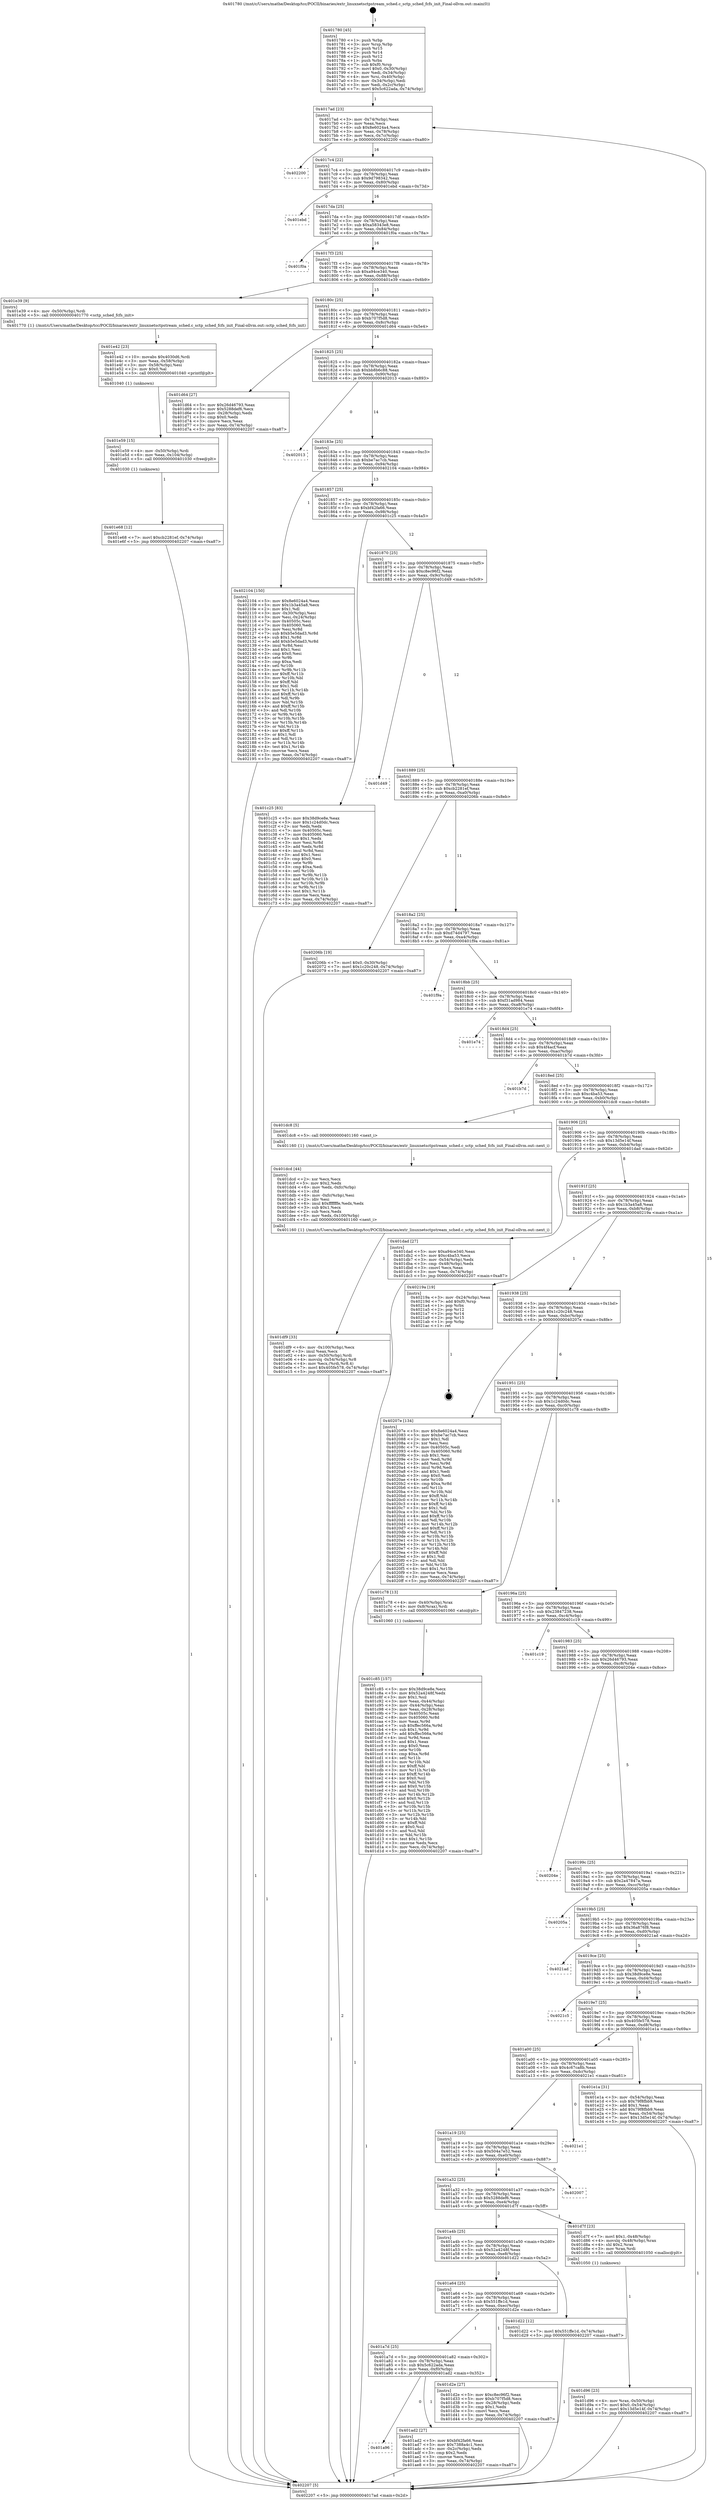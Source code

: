 digraph "0x401780" {
  label = "0x401780 (/mnt/c/Users/mathe/Desktop/tcc/POCII/binaries/extr_linuxnetsctpstream_sched.c_sctp_sched_fcfs_init_Final-ollvm.out::main(0))"
  labelloc = "t"
  node[shape=record]

  Entry [label="",width=0.3,height=0.3,shape=circle,fillcolor=black,style=filled]
  "0x4017ad" [label="{
     0x4017ad [23]\l
     | [instrs]\l
     &nbsp;&nbsp;0x4017ad \<+3\>: mov -0x74(%rbp),%eax\l
     &nbsp;&nbsp;0x4017b0 \<+2\>: mov %eax,%ecx\l
     &nbsp;&nbsp;0x4017b2 \<+6\>: sub $0x8e6024a4,%ecx\l
     &nbsp;&nbsp;0x4017b8 \<+3\>: mov %eax,-0x78(%rbp)\l
     &nbsp;&nbsp;0x4017bb \<+3\>: mov %ecx,-0x7c(%rbp)\l
     &nbsp;&nbsp;0x4017be \<+6\>: je 0000000000402200 \<main+0xa80\>\l
  }"]
  "0x402200" [label="{
     0x402200\l
  }", style=dashed]
  "0x4017c4" [label="{
     0x4017c4 [22]\l
     | [instrs]\l
     &nbsp;&nbsp;0x4017c4 \<+5\>: jmp 00000000004017c9 \<main+0x49\>\l
     &nbsp;&nbsp;0x4017c9 \<+3\>: mov -0x78(%rbp),%eax\l
     &nbsp;&nbsp;0x4017cc \<+5\>: sub $0x9d798342,%eax\l
     &nbsp;&nbsp;0x4017d1 \<+3\>: mov %eax,-0x80(%rbp)\l
     &nbsp;&nbsp;0x4017d4 \<+6\>: je 0000000000401ebd \<main+0x73d\>\l
  }"]
  Exit [label="",width=0.3,height=0.3,shape=circle,fillcolor=black,style=filled,peripheries=2]
  "0x401ebd" [label="{
     0x401ebd\l
  }", style=dashed]
  "0x4017da" [label="{
     0x4017da [25]\l
     | [instrs]\l
     &nbsp;&nbsp;0x4017da \<+5\>: jmp 00000000004017df \<main+0x5f\>\l
     &nbsp;&nbsp;0x4017df \<+3\>: mov -0x78(%rbp),%eax\l
     &nbsp;&nbsp;0x4017e2 \<+5\>: sub $0xa58343e8,%eax\l
     &nbsp;&nbsp;0x4017e7 \<+6\>: mov %eax,-0x84(%rbp)\l
     &nbsp;&nbsp;0x4017ed \<+6\>: je 0000000000401f0a \<main+0x78a\>\l
  }"]
  "0x401e68" [label="{
     0x401e68 [12]\l
     | [instrs]\l
     &nbsp;&nbsp;0x401e68 \<+7\>: movl $0xcb2281ef,-0x74(%rbp)\l
     &nbsp;&nbsp;0x401e6f \<+5\>: jmp 0000000000402207 \<main+0xa87\>\l
  }"]
  "0x401f0a" [label="{
     0x401f0a\l
  }", style=dashed]
  "0x4017f3" [label="{
     0x4017f3 [25]\l
     | [instrs]\l
     &nbsp;&nbsp;0x4017f3 \<+5\>: jmp 00000000004017f8 \<main+0x78\>\l
     &nbsp;&nbsp;0x4017f8 \<+3\>: mov -0x78(%rbp),%eax\l
     &nbsp;&nbsp;0x4017fb \<+5\>: sub $0xa94ce340,%eax\l
     &nbsp;&nbsp;0x401800 \<+6\>: mov %eax,-0x88(%rbp)\l
     &nbsp;&nbsp;0x401806 \<+6\>: je 0000000000401e39 \<main+0x6b9\>\l
  }"]
  "0x401e59" [label="{
     0x401e59 [15]\l
     | [instrs]\l
     &nbsp;&nbsp;0x401e59 \<+4\>: mov -0x50(%rbp),%rdi\l
     &nbsp;&nbsp;0x401e5d \<+6\>: mov %eax,-0x104(%rbp)\l
     &nbsp;&nbsp;0x401e63 \<+5\>: call 0000000000401030 \<free@plt\>\l
     | [calls]\l
     &nbsp;&nbsp;0x401030 \{1\} (unknown)\l
  }"]
  "0x401e39" [label="{
     0x401e39 [9]\l
     | [instrs]\l
     &nbsp;&nbsp;0x401e39 \<+4\>: mov -0x50(%rbp),%rdi\l
     &nbsp;&nbsp;0x401e3d \<+5\>: call 0000000000401770 \<sctp_sched_fcfs_init\>\l
     | [calls]\l
     &nbsp;&nbsp;0x401770 \{1\} (/mnt/c/Users/mathe/Desktop/tcc/POCII/binaries/extr_linuxnetsctpstream_sched.c_sctp_sched_fcfs_init_Final-ollvm.out::sctp_sched_fcfs_init)\l
  }"]
  "0x40180c" [label="{
     0x40180c [25]\l
     | [instrs]\l
     &nbsp;&nbsp;0x40180c \<+5\>: jmp 0000000000401811 \<main+0x91\>\l
     &nbsp;&nbsp;0x401811 \<+3\>: mov -0x78(%rbp),%eax\l
     &nbsp;&nbsp;0x401814 \<+5\>: sub $0xb707f5d8,%eax\l
     &nbsp;&nbsp;0x401819 \<+6\>: mov %eax,-0x8c(%rbp)\l
     &nbsp;&nbsp;0x40181f \<+6\>: je 0000000000401d64 \<main+0x5e4\>\l
  }"]
  "0x401e42" [label="{
     0x401e42 [23]\l
     | [instrs]\l
     &nbsp;&nbsp;0x401e42 \<+10\>: movabs $0x4030d6,%rdi\l
     &nbsp;&nbsp;0x401e4c \<+3\>: mov %eax,-0x58(%rbp)\l
     &nbsp;&nbsp;0x401e4f \<+3\>: mov -0x58(%rbp),%esi\l
     &nbsp;&nbsp;0x401e52 \<+2\>: mov $0x0,%al\l
     &nbsp;&nbsp;0x401e54 \<+5\>: call 0000000000401040 \<printf@plt\>\l
     | [calls]\l
     &nbsp;&nbsp;0x401040 \{1\} (unknown)\l
  }"]
  "0x401d64" [label="{
     0x401d64 [27]\l
     | [instrs]\l
     &nbsp;&nbsp;0x401d64 \<+5\>: mov $0x26d46793,%eax\l
     &nbsp;&nbsp;0x401d69 \<+5\>: mov $0x5288def6,%ecx\l
     &nbsp;&nbsp;0x401d6e \<+3\>: mov -0x28(%rbp),%edx\l
     &nbsp;&nbsp;0x401d71 \<+3\>: cmp $0x0,%edx\l
     &nbsp;&nbsp;0x401d74 \<+3\>: cmove %ecx,%eax\l
     &nbsp;&nbsp;0x401d77 \<+3\>: mov %eax,-0x74(%rbp)\l
     &nbsp;&nbsp;0x401d7a \<+5\>: jmp 0000000000402207 \<main+0xa87\>\l
  }"]
  "0x401825" [label="{
     0x401825 [25]\l
     | [instrs]\l
     &nbsp;&nbsp;0x401825 \<+5\>: jmp 000000000040182a \<main+0xaa\>\l
     &nbsp;&nbsp;0x40182a \<+3\>: mov -0x78(%rbp),%eax\l
     &nbsp;&nbsp;0x40182d \<+5\>: sub $0xbb8b6c88,%eax\l
     &nbsp;&nbsp;0x401832 \<+6\>: mov %eax,-0x90(%rbp)\l
     &nbsp;&nbsp;0x401838 \<+6\>: je 0000000000402013 \<main+0x893\>\l
  }"]
  "0x401df9" [label="{
     0x401df9 [33]\l
     | [instrs]\l
     &nbsp;&nbsp;0x401df9 \<+6\>: mov -0x100(%rbp),%ecx\l
     &nbsp;&nbsp;0x401dff \<+3\>: imul %eax,%ecx\l
     &nbsp;&nbsp;0x401e02 \<+4\>: mov -0x50(%rbp),%rdi\l
     &nbsp;&nbsp;0x401e06 \<+4\>: movslq -0x54(%rbp),%r8\l
     &nbsp;&nbsp;0x401e0a \<+4\>: mov %ecx,(%rdi,%r8,4)\l
     &nbsp;&nbsp;0x401e0e \<+7\>: movl $0x405fe578,-0x74(%rbp)\l
     &nbsp;&nbsp;0x401e15 \<+5\>: jmp 0000000000402207 \<main+0xa87\>\l
  }"]
  "0x402013" [label="{
     0x402013\l
  }", style=dashed]
  "0x40183e" [label="{
     0x40183e [25]\l
     | [instrs]\l
     &nbsp;&nbsp;0x40183e \<+5\>: jmp 0000000000401843 \<main+0xc3\>\l
     &nbsp;&nbsp;0x401843 \<+3\>: mov -0x78(%rbp),%eax\l
     &nbsp;&nbsp;0x401846 \<+5\>: sub $0xbe7ac7cb,%eax\l
     &nbsp;&nbsp;0x40184b \<+6\>: mov %eax,-0x94(%rbp)\l
     &nbsp;&nbsp;0x401851 \<+6\>: je 0000000000402104 \<main+0x984\>\l
  }"]
  "0x401dcd" [label="{
     0x401dcd [44]\l
     | [instrs]\l
     &nbsp;&nbsp;0x401dcd \<+2\>: xor %ecx,%ecx\l
     &nbsp;&nbsp;0x401dcf \<+5\>: mov $0x2,%edx\l
     &nbsp;&nbsp;0x401dd4 \<+6\>: mov %edx,-0xfc(%rbp)\l
     &nbsp;&nbsp;0x401dda \<+1\>: cltd\l
     &nbsp;&nbsp;0x401ddb \<+6\>: mov -0xfc(%rbp),%esi\l
     &nbsp;&nbsp;0x401de1 \<+2\>: idiv %esi\l
     &nbsp;&nbsp;0x401de3 \<+6\>: imul $0xfffffffe,%edx,%edx\l
     &nbsp;&nbsp;0x401de9 \<+3\>: sub $0x1,%ecx\l
     &nbsp;&nbsp;0x401dec \<+2\>: sub %ecx,%edx\l
     &nbsp;&nbsp;0x401dee \<+6\>: mov %edx,-0x100(%rbp)\l
     &nbsp;&nbsp;0x401df4 \<+5\>: call 0000000000401160 \<next_i\>\l
     | [calls]\l
     &nbsp;&nbsp;0x401160 \{1\} (/mnt/c/Users/mathe/Desktop/tcc/POCII/binaries/extr_linuxnetsctpstream_sched.c_sctp_sched_fcfs_init_Final-ollvm.out::next_i)\l
  }"]
  "0x402104" [label="{
     0x402104 [150]\l
     | [instrs]\l
     &nbsp;&nbsp;0x402104 \<+5\>: mov $0x8e6024a4,%eax\l
     &nbsp;&nbsp;0x402109 \<+5\>: mov $0x1b3a45a8,%ecx\l
     &nbsp;&nbsp;0x40210e \<+2\>: mov $0x1,%dl\l
     &nbsp;&nbsp;0x402110 \<+3\>: mov -0x30(%rbp),%esi\l
     &nbsp;&nbsp;0x402113 \<+3\>: mov %esi,-0x24(%rbp)\l
     &nbsp;&nbsp;0x402116 \<+7\>: mov 0x40505c,%esi\l
     &nbsp;&nbsp;0x40211d \<+7\>: mov 0x405060,%edi\l
     &nbsp;&nbsp;0x402124 \<+3\>: mov %esi,%r8d\l
     &nbsp;&nbsp;0x402127 \<+7\>: sub $0xb5e5dad3,%r8d\l
     &nbsp;&nbsp;0x40212e \<+4\>: sub $0x1,%r8d\l
     &nbsp;&nbsp;0x402132 \<+7\>: add $0xb5e5dad3,%r8d\l
     &nbsp;&nbsp;0x402139 \<+4\>: imul %r8d,%esi\l
     &nbsp;&nbsp;0x40213d \<+3\>: and $0x1,%esi\l
     &nbsp;&nbsp;0x402140 \<+3\>: cmp $0x0,%esi\l
     &nbsp;&nbsp;0x402143 \<+4\>: sete %r9b\l
     &nbsp;&nbsp;0x402147 \<+3\>: cmp $0xa,%edi\l
     &nbsp;&nbsp;0x40214a \<+4\>: setl %r10b\l
     &nbsp;&nbsp;0x40214e \<+3\>: mov %r9b,%r11b\l
     &nbsp;&nbsp;0x402151 \<+4\>: xor $0xff,%r11b\l
     &nbsp;&nbsp;0x402155 \<+3\>: mov %r10b,%bl\l
     &nbsp;&nbsp;0x402158 \<+3\>: xor $0xff,%bl\l
     &nbsp;&nbsp;0x40215b \<+3\>: xor $0x1,%dl\l
     &nbsp;&nbsp;0x40215e \<+3\>: mov %r11b,%r14b\l
     &nbsp;&nbsp;0x402161 \<+4\>: and $0xff,%r14b\l
     &nbsp;&nbsp;0x402165 \<+3\>: and %dl,%r9b\l
     &nbsp;&nbsp;0x402168 \<+3\>: mov %bl,%r15b\l
     &nbsp;&nbsp;0x40216b \<+4\>: and $0xff,%r15b\l
     &nbsp;&nbsp;0x40216f \<+3\>: and %dl,%r10b\l
     &nbsp;&nbsp;0x402172 \<+3\>: or %r9b,%r14b\l
     &nbsp;&nbsp;0x402175 \<+3\>: or %r10b,%r15b\l
     &nbsp;&nbsp;0x402178 \<+3\>: xor %r15b,%r14b\l
     &nbsp;&nbsp;0x40217b \<+3\>: or %bl,%r11b\l
     &nbsp;&nbsp;0x40217e \<+4\>: xor $0xff,%r11b\l
     &nbsp;&nbsp;0x402182 \<+3\>: or $0x1,%dl\l
     &nbsp;&nbsp;0x402185 \<+3\>: and %dl,%r11b\l
     &nbsp;&nbsp;0x402188 \<+3\>: or %r11b,%r14b\l
     &nbsp;&nbsp;0x40218b \<+4\>: test $0x1,%r14b\l
     &nbsp;&nbsp;0x40218f \<+3\>: cmovne %ecx,%eax\l
     &nbsp;&nbsp;0x402192 \<+3\>: mov %eax,-0x74(%rbp)\l
     &nbsp;&nbsp;0x402195 \<+5\>: jmp 0000000000402207 \<main+0xa87\>\l
  }"]
  "0x401857" [label="{
     0x401857 [25]\l
     | [instrs]\l
     &nbsp;&nbsp;0x401857 \<+5\>: jmp 000000000040185c \<main+0xdc\>\l
     &nbsp;&nbsp;0x40185c \<+3\>: mov -0x78(%rbp),%eax\l
     &nbsp;&nbsp;0x40185f \<+5\>: sub $0xbf42fa66,%eax\l
     &nbsp;&nbsp;0x401864 \<+6\>: mov %eax,-0x98(%rbp)\l
     &nbsp;&nbsp;0x40186a \<+6\>: je 0000000000401c25 \<main+0x4a5\>\l
  }"]
  "0x401d96" [label="{
     0x401d96 [23]\l
     | [instrs]\l
     &nbsp;&nbsp;0x401d96 \<+4\>: mov %rax,-0x50(%rbp)\l
     &nbsp;&nbsp;0x401d9a \<+7\>: movl $0x0,-0x54(%rbp)\l
     &nbsp;&nbsp;0x401da1 \<+7\>: movl $0x13d5e14f,-0x74(%rbp)\l
     &nbsp;&nbsp;0x401da8 \<+5\>: jmp 0000000000402207 \<main+0xa87\>\l
  }"]
  "0x401c25" [label="{
     0x401c25 [83]\l
     | [instrs]\l
     &nbsp;&nbsp;0x401c25 \<+5\>: mov $0x38d9ce8e,%eax\l
     &nbsp;&nbsp;0x401c2a \<+5\>: mov $0x1c24d0dc,%ecx\l
     &nbsp;&nbsp;0x401c2f \<+2\>: xor %edx,%edx\l
     &nbsp;&nbsp;0x401c31 \<+7\>: mov 0x40505c,%esi\l
     &nbsp;&nbsp;0x401c38 \<+7\>: mov 0x405060,%edi\l
     &nbsp;&nbsp;0x401c3f \<+3\>: sub $0x1,%edx\l
     &nbsp;&nbsp;0x401c42 \<+3\>: mov %esi,%r8d\l
     &nbsp;&nbsp;0x401c45 \<+3\>: add %edx,%r8d\l
     &nbsp;&nbsp;0x401c48 \<+4\>: imul %r8d,%esi\l
     &nbsp;&nbsp;0x401c4c \<+3\>: and $0x1,%esi\l
     &nbsp;&nbsp;0x401c4f \<+3\>: cmp $0x0,%esi\l
     &nbsp;&nbsp;0x401c52 \<+4\>: sete %r9b\l
     &nbsp;&nbsp;0x401c56 \<+3\>: cmp $0xa,%edi\l
     &nbsp;&nbsp;0x401c59 \<+4\>: setl %r10b\l
     &nbsp;&nbsp;0x401c5d \<+3\>: mov %r9b,%r11b\l
     &nbsp;&nbsp;0x401c60 \<+3\>: and %r10b,%r11b\l
     &nbsp;&nbsp;0x401c63 \<+3\>: xor %r10b,%r9b\l
     &nbsp;&nbsp;0x401c66 \<+3\>: or %r9b,%r11b\l
     &nbsp;&nbsp;0x401c69 \<+4\>: test $0x1,%r11b\l
     &nbsp;&nbsp;0x401c6d \<+3\>: cmovne %ecx,%eax\l
     &nbsp;&nbsp;0x401c70 \<+3\>: mov %eax,-0x74(%rbp)\l
     &nbsp;&nbsp;0x401c73 \<+5\>: jmp 0000000000402207 \<main+0xa87\>\l
  }"]
  "0x401870" [label="{
     0x401870 [25]\l
     | [instrs]\l
     &nbsp;&nbsp;0x401870 \<+5\>: jmp 0000000000401875 \<main+0xf5\>\l
     &nbsp;&nbsp;0x401875 \<+3\>: mov -0x78(%rbp),%eax\l
     &nbsp;&nbsp;0x401878 \<+5\>: sub $0xc8ec96f2,%eax\l
     &nbsp;&nbsp;0x40187d \<+6\>: mov %eax,-0x9c(%rbp)\l
     &nbsp;&nbsp;0x401883 \<+6\>: je 0000000000401d49 \<main+0x5c9\>\l
  }"]
  "0x401c85" [label="{
     0x401c85 [157]\l
     | [instrs]\l
     &nbsp;&nbsp;0x401c85 \<+5\>: mov $0x38d9ce8e,%ecx\l
     &nbsp;&nbsp;0x401c8a \<+5\>: mov $0x52a4248f,%edx\l
     &nbsp;&nbsp;0x401c8f \<+3\>: mov $0x1,%sil\l
     &nbsp;&nbsp;0x401c92 \<+3\>: mov %eax,-0x44(%rbp)\l
     &nbsp;&nbsp;0x401c95 \<+3\>: mov -0x44(%rbp),%eax\l
     &nbsp;&nbsp;0x401c98 \<+3\>: mov %eax,-0x28(%rbp)\l
     &nbsp;&nbsp;0x401c9b \<+7\>: mov 0x40505c,%eax\l
     &nbsp;&nbsp;0x401ca2 \<+8\>: mov 0x405060,%r8d\l
     &nbsp;&nbsp;0x401caa \<+3\>: mov %eax,%r9d\l
     &nbsp;&nbsp;0x401cad \<+7\>: sub $0xffec566a,%r9d\l
     &nbsp;&nbsp;0x401cb4 \<+4\>: sub $0x1,%r9d\l
     &nbsp;&nbsp;0x401cb8 \<+7\>: add $0xffec566a,%r9d\l
     &nbsp;&nbsp;0x401cbf \<+4\>: imul %r9d,%eax\l
     &nbsp;&nbsp;0x401cc3 \<+3\>: and $0x1,%eax\l
     &nbsp;&nbsp;0x401cc6 \<+3\>: cmp $0x0,%eax\l
     &nbsp;&nbsp;0x401cc9 \<+4\>: sete %r10b\l
     &nbsp;&nbsp;0x401ccd \<+4\>: cmp $0xa,%r8d\l
     &nbsp;&nbsp;0x401cd1 \<+4\>: setl %r11b\l
     &nbsp;&nbsp;0x401cd5 \<+3\>: mov %r10b,%bl\l
     &nbsp;&nbsp;0x401cd8 \<+3\>: xor $0xff,%bl\l
     &nbsp;&nbsp;0x401cdb \<+3\>: mov %r11b,%r14b\l
     &nbsp;&nbsp;0x401cde \<+4\>: xor $0xff,%r14b\l
     &nbsp;&nbsp;0x401ce2 \<+4\>: xor $0x0,%sil\l
     &nbsp;&nbsp;0x401ce6 \<+3\>: mov %bl,%r15b\l
     &nbsp;&nbsp;0x401ce9 \<+4\>: and $0x0,%r15b\l
     &nbsp;&nbsp;0x401ced \<+3\>: and %sil,%r10b\l
     &nbsp;&nbsp;0x401cf0 \<+3\>: mov %r14b,%r12b\l
     &nbsp;&nbsp;0x401cf3 \<+4\>: and $0x0,%r12b\l
     &nbsp;&nbsp;0x401cf7 \<+3\>: and %sil,%r11b\l
     &nbsp;&nbsp;0x401cfa \<+3\>: or %r10b,%r15b\l
     &nbsp;&nbsp;0x401cfd \<+3\>: or %r11b,%r12b\l
     &nbsp;&nbsp;0x401d00 \<+3\>: xor %r12b,%r15b\l
     &nbsp;&nbsp;0x401d03 \<+3\>: or %r14b,%bl\l
     &nbsp;&nbsp;0x401d06 \<+3\>: xor $0xff,%bl\l
     &nbsp;&nbsp;0x401d09 \<+4\>: or $0x0,%sil\l
     &nbsp;&nbsp;0x401d0d \<+3\>: and %sil,%bl\l
     &nbsp;&nbsp;0x401d10 \<+3\>: or %bl,%r15b\l
     &nbsp;&nbsp;0x401d13 \<+4\>: test $0x1,%r15b\l
     &nbsp;&nbsp;0x401d17 \<+3\>: cmovne %edx,%ecx\l
     &nbsp;&nbsp;0x401d1a \<+3\>: mov %ecx,-0x74(%rbp)\l
     &nbsp;&nbsp;0x401d1d \<+5\>: jmp 0000000000402207 \<main+0xa87\>\l
  }"]
  "0x401d49" [label="{
     0x401d49\l
  }", style=dashed]
  "0x401889" [label="{
     0x401889 [25]\l
     | [instrs]\l
     &nbsp;&nbsp;0x401889 \<+5\>: jmp 000000000040188e \<main+0x10e\>\l
     &nbsp;&nbsp;0x40188e \<+3\>: mov -0x78(%rbp),%eax\l
     &nbsp;&nbsp;0x401891 \<+5\>: sub $0xcb2281ef,%eax\l
     &nbsp;&nbsp;0x401896 \<+6\>: mov %eax,-0xa0(%rbp)\l
     &nbsp;&nbsp;0x40189c \<+6\>: je 000000000040206b \<main+0x8eb\>\l
  }"]
  "0x401780" [label="{
     0x401780 [45]\l
     | [instrs]\l
     &nbsp;&nbsp;0x401780 \<+1\>: push %rbp\l
     &nbsp;&nbsp;0x401781 \<+3\>: mov %rsp,%rbp\l
     &nbsp;&nbsp;0x401784 \<+2\>: push %r15\l
     &nbsp;&nbsp;0x401786 \<+2\>: push %r14\l
     &nbsp;&nbsp;0x401788 \<+2\>: push %r12\l
     &nbsp;&nbsp;0x40178a \<+1\>: push %rbx\l
     &nbsp;&nbsp;0x40178b \<+7\>: sub $0xf0,%rsp\l
     &nbsp;&nbsp;0x401792 \<+7\>: movl $0x0,-0x30(%rbp)\l
     &nbsp;&nbsp;0x401799 \<+3\>: mov %edi,-0x34(%rbp)\l
     &nbsp;&nbsp;0x40179c \<+4\>: mov %rsi,-0x40(%rbp)\l
     &nbsp;&nbsp;0x4017a0 \<+3\>: mov -0x34(%rbp),%edi\l
     &nbsp;&nbsp;0x4017a3 \<+3\>: mov %edi,-0x2c(%rbp)\l
     &nbsp;&nbsp;0x4017a6 \<+7\>: movl $0x5c622ada,-0x74(%rbp)\l
  }"]
  "0x40206b" [label="{
     0x40206b [19]\l
     | [instrs]\l
     &nbsp;&nbsp;0x40206b \<+7\>: movl $0x0,-0x30(%rbp)\l
     &nbsp;&nbsp;0x402072 \<+7\>: movl $0x1c20c248,-0x74(%rbp)\l
     &nbsp;&nbsp;0x402079 \<+5\>: jmp 0000000000402207 \<main+0xa87\>\l
  }"]
  "0x4018a2" [label="{
     0x4018a2 [25]\l
     | [instrs]\l
     &nbsp;&nbsp;0x4018a2 \<+5\>: jmp 00000000004018a7 \<main+0x127\>\l
     &nbsp;&nbsp;0x4018a7 \<+3\>: mov -0x78(%rbp),%eax\l
     &nbsp;&nbsp;0x4018aa \<+5\>: sub $0xd74d4797,%eax\l
     &nbsp;&nbsp;0x4018af \<+6\>: mov %eax,-0xa4(%rbp)\l
     &nbsp;&nbsp;0x4018b5 \<+6\>: je 0000000000401f9a \<main+0x81a\>\l
  }"]
  "0x402207" [label="{
     0x402207 [5]\l
     | [instrs]\l
     &nbsp;&nbsp;0x402207 \<+5\>: jmp 00000000004017ad \<main+0x2d\>\l
  }"]
  "0x401f9a" [label="{
     0x401f9a\l
  }", style=dashed]
  "0x4018bb" [label="{
     0x4018bb [25]\l
     | [instrs]\l
     &nbsp;&nbsp;0x4018bb \<+5\>: jmp 00000000004018c0 \<main+0x140\>\l
     &nbsp;&nbsp;0x4018c0 \<+3\>: mov -0x78(%rbp),%eax\l
     &nbsp;&nbsp;0x4018c3 \<+5\>: sub $0xf31ad984,%eax\l
     &nbsp;&nbsp;0x4018c8 \<+6\>: mov %eax,-0xa8(%rbp)\l
     &nbsp;&nbsp;0x4018ce \<+6\>: je 0000000000401e74 \<main+0x6f4\>\l
  }"]
  "0x401a96" [label="{
     0x401a96\l
  }", style=dashed]
  "0x401e74" [label="{
     0x401e74\l
  }", style=dashed]
  "0x4018d4" [label="{
     0x4018d4 [25]\l
     | [instrs]\l
     &nbsp;&nbsp;0x4018d4 \<+5\>: jmp 00000000004018d9 \<main+0x159\>\l
     &nbsp;&nbsp;0x4018d9 \<+3\>: mov -0x78(%rbp),%eax\l
     &nbsp;&nbsp;0x4018dc \<+5\>: sub $0x4f4acf,%eax\l
     &nbsp;&nbsp;0x4018e1 \<+6\>: mov %eax,-0xac(%rbp)\l
     &nbsp;&nbsp;0x4018e7 \<+6\>: je 0000000000401b7d \<main+0x3fd\>\l
  }"]
  "0x401ad2" [label="{
     0x401ad2 [27]\l
     | [instrs]\l
     &nbsp;&nbsp;0x401ad2 \<+5\>: mov $0xbf42fa66,%eax\l
     &nbsp;&nbsp;0x401ad7 \<+5\>: mov $0x7388a4c1,%ecx\l
     &nbsp;&nbsp;0x401adc \<+3\>: mov -0x2c(%rbp),%edx\l
     &nbsp;&nbsp;0x401adf \<+3\>: cmp $0x2,%edx\l
     &nbsp;&nbsp;0x401ae2 \<+3\>: cmovne %ecx,%eax\l
     &nbsp;&nbsp;0x401ae5 \<+3\>: mov %eax,-0x74(%rbp)\l
     &nbsp;&nbsp;0x401ae8 \<+5\>: jmp 0000000000402207 \<main+0xa87\>\l
  }"]
  "0x401b7d" [label="{
     0x401b7d\l
  }", style=dashed]
  "0x4018ed" [label="{
     0x4018ed [25]\l
     | [instrs]\l
     &nbsp;&nbsp;0x4018ed \<+5\>: jmp 00000000004018f2 \<main+0x172\>\l
     &nbsp;&nbsp;0x4018f2 \<+3\>: mov -0x78(%rbp),%eax\l
     &nbsp;&nbsp;0x4018f5 \<+5\>: sub $0xc4ba53,%eax\l
     &nbsp;&nbsp;0x4018fa \<+6\>: mov %eax,-0xb0(%rbp)\l
     &nbsp;&nbsp;0x401900 \<+6\>: je 0000000000401dc8 \<main+0x648\>\l
  }"]
  "0x401a7d" [label="{
     0x401a7d [25]\l
     | [instrs]\l
     &nbsp;&nbsp;0x401a7d \<+5\>: jmp 0000000000401a82 \<main+0x302\>\l
     &nbsp;&nbsp;0x401a82 \<+3\>: mov -0x78(%rbp),%eax\l
     &nbsp;&nbsp;0x401a85 \<+5\>: sub $0x5c622ada,%eax\l
     &nbsp;&nbsp;0x401a8a \<+6\>: mov %eax,-0xf0(%rbp)\l
     &nbsp;&nbsp;0x401a90 \<+6\>: je 0000000000401ad2 \<main+0x352\>\l
  }"]
  "0x401dc8" [label="{
     0x401dc8 [5]\l
     | [instrs]\l
     &nbsp;&nbsp;0x401dc8 \<+5\>: call 0000000000401160 \<next_i\>\l
     | [calls]\l
     &nbsp;&nbsp;0x401160 \{1\} (/mnt/c/Users/mathe/Desktop/tcc/POCII/binaries/extr_linuxnetsctpstream_sched.c_sctp_sched_fcfs_init_Final-ollvm.out::next_i)\l
  }"]
  "0x401906" [label="{
     0x401906 [25]\l
     | [instrs]\l
     &nbsp;&nbsp;0x401906 \<+5\>: jmp 000000000040190b \<main+0x18b\>\l
     &nbsp;&nbsp;0x40190b \<+3\>: mov -0x78(%rbp),%eax\l
     &nbsp;&nbsp;0x40190e \<+5\>: sub $0x13d5e14f,%eax\l
     &nbsp;&nbsp;0x401913 \<+6\>: mov %eax,-0xb4(%rbp)\l
     &nbsp;&nbsp;0x401919 \<+6\>: je 0000000000401dad \<main+0x62d\>\l
  }"]
  "0x401d2e" [label="{
     0x401d2e [27]\l
     | [instrs]\l
     &nbsp;&nbsp;0x401d2e \<+5\>: mov $0xc8ec96f2,%eax\l
     &nbsp;&nbsp;0x401d33 \<+5\>: mov $0xb707f5d8,%ecx\l
     &nbsp;&nbsp;0x401d38 \<+3\>: mov -0x28(%rbp),%edx\l
     &nbsp;&nbsp;0x401d3b \<+3\>: cmp $0x1,%edx\l
     &nbsp;&nbsp;0x401d3e \<+3\>: cmovl %ecx,%eax\l
     &nbsp;&nbsp;0x401d41 \<+3\>: mov %eax,-0x74(%rbp)\l
     &nbsp;&nbsp;0x401d44 \<+5\>: jmp 0000000000402207 \<main+0xa87\>\l
  }"]
  "0x401dad" [label="{
     0x401dad [27]\l
     | [instrs]\l
     &nbsp;&nbsp;0x401dad \<+5\>: mov $0xa94ce340,%eax\l
     &nbsp;&nbsp;0x401db2 \<+5\>: mov $0xc4ba53,%ecx\l
     &nbsp;&nbsp;0x401db7 \<+3\>: mov -0x54(%rbp),%edx\l
     &nbsp;&nbsp;0x401dba \<+3\>: cmp -0x48(%rbp),%edx\l
     &nbsp;&nbsp;0x401dbd \<+3\>: cmovl %ecx,%eax\l
     &nbsp;&nbsp;0x401dc0 \<+3\>: mov %eax,-0x74(%rbp)\l
     &nbsp;&nbsp;0x401dc3 \<+5\>: jmp 0000000000402207 \<main+0xa87\>\l
  }"]
  "0x40191f" [label="{
     0x40191f [25]\l
     | [instrs]\l
     &nbsp;&nbsp;0x40191f \<+5\>: jmp 0000000000401924 \<main+0x1a4\>\l
     &nbsp;&nbsp;0x401924 \<+3\>: mov -0x78(%rbp),%eax\l
     &nbsp;&nbsp;0x401927 \<+5\>: sub $0x1b3a45a8,%eax\l
     &nbsp;&nbsp;0x40192c \<+6\>: mov %eax,-0xb8(%rbp)\l
     &nbsp;&nbsp;0x401932 \<+6\>: je 000000000040219a \<main+0xa1a\>\l
  }"]
  "0x401a64" [label="{
     0x401a64 [25]\l
     | [instrs]\l
     &nbsp;&nbsp;0x401a64 \<+5\>: jmp 0000000000401a69 \<main+0x2e9\>\l
     &nbsp;&nbsp;0x401a69 \<+3\>: mov -0x78(%rbp),%eax\l
     &nbsp;&nbsp;0x401a6c \<+5\>: sub $0x551ffe1d,%eax\l
     &nbsp;&nbsp;0x401a71 \<+6\>: mov %eax,-0xec(%rbp)\l
     &nbsp;&nbsp;0x401a77 \<+6\>: je 0000000000401d2e \<main+0x5ae\>\l
  }"]
  "0x40219a" [label="{
     0x40219a [19]\l
     | [instrs]\l
     &nbsp;&nbsp;0x40219a \<+3\>: mov -0x24(%rbp),%eax\l
     &nbsp;&nbsp;0x40219d \<+7\>: add $0xf0,%rsp\l
     &nbsp;&nbsp;0x4021a4 \<+1\>: pop %rbx\l
     &nbsp;&nbsp;0x4021a5 \<+2\>: pop %r12\l
     &nbsp;&nbsp;0x4021a7 \<+2\>: pop %r14\l
     &nbsp;&nbsp;0x4021a9 \<+2\>: pop %r15\l
     &nbsp;&nbsp;0x4021ab \<+1\>: pop %rbp\l
     &nbsp;&nbsp;0x4021ac \<+1\>: ret\l
  }"]
  "0x401938" [label="{
     0x401938 [25]\l
     | [instrs]\l
     &nbsp;&nbsp;0x401938 \<+5\>: jmp 000000000040193d \<main+0x1bd\>\l
     &nbsp;&nbsp;0x40193d \<+3\>: mov -0x78(%rbp),%eax\l
     &nbsp;&nbsp;0x401940 \<+5\>: sub $0x1c20c248,%eax\l
     &nbsp;&nbsp;0x401945 \<+6\>: mov %eax,-0xbc(%rbp)\l
     &nbsp;&nbsp;0x40194b \<+6\>: je 000000000040207e \<main+0x8fe\>\l
  }"]
  "0x401d22" [label="{
     0x401d22 [12]\l
     | [instrs]\l
     &nbsp;&nbsp;0x401d22 \<+7\>: movl $0x551ffe1d,-0x74(%rbp)\l
     &nbsp;&nbsp;0x401d29 \<+5\>: jmp 0000000000402207 \<main+0xa87\>\l
  }"]
  "0x40207e" [label="{
     0x40207e [134]\l
     | [instrs]\l
     &nbsp;&nbsp;0x40207e \<+5\>: mov $0x8e6024a4,%eax\l
     &nbsp;&nbsp;0x402083 \<+5\>: mov $0xbe7ac7cb,%ecx\l
     &nbsp;&nbsp;0x402088 \<+2\>: mov $0x1,%dl\l
     &nbsp;&nbsp;0x40208a \<+2\>: xor %esi,%esi\l
     &nbsp;&nbsp;0x40208c \<+7\>: mov 0x40505c,%edi\l
     &nbsp;&nbsp;0x402093 \<+8\>: mov 0x405060,%r8d\l
     &nbsp;&nbsp;0x40209b \<+3\>: sub $0x1,%esi\l
     &nbsp;&nbsp;0x40209e \<+3\>: mov %edi,%r9d\l
     &nbsp;&nbsp;0x4020a1 \<+3\>: add %esi,%r9d\l
     &nbsp;&nbsp;0x4020a4 \<+4\>: imul %r9d,%edi\l
     &nbsp;&nbsp;0x4020a8 \<+3\>: and $0x1,%edi\l
     &nbsp;&nbsp;0x4020ab \<+3\>: cmp $0x0,%edi\l
     &nbsp;&nbsp;0x4020ae \<+4\>: sete %r10b\l
     &nbsp;&nbsp;0x4020b2 \<+4\>: cmp $0xa,%r8d\l
     &nbsp;&nbsp;0x4020b6 \<+4\>: setl %r11b\l
     &nbsp;&nbsp;0x4020ba \<+3\>: mov %r10b,%bl\l
     &nbsp;&nbsp;0x4020bd \<+3\>: xor $0xff,%bl\l
     &nbsp;&nbsp;0x4020c0 \<+3\>: mov %r11b,%r14b\l
     &nbsp;&nbsp;0x4020c3 \<+4\>: xor $0xff,%r14b\l
     &nbsp;&nbsp;0x4020c7 \<+3\>: xor $0x1,%dl\l
     &nbsp;&nbsp;0x4020ca \<+3\>: mov %bl,%r15b\l
     &nbsp;&nbsp;0x4020cd \<+4\>: and $0xff,%r15b\l
     &nbsp;&nbsp;0x4020d1 \<+3\>: and %dl,%r10b\l
     &nbsp;&nbsp;0x4020d4 \<+3\>: mov %r14b,%r12b\l
     &nbsp;&nbsp;0x4020d7 \<+4\>: and $0xff,%r12b\l
     &nbsp;&nbsp;0x4020db \<+3\>: and %dl,%r11b\l
     &nbsp;&nbsp;0x4020de \<+3\>: or %r10b,%r15b\l
     &nbsp;&nbsp;0x4020e1 \<+3\>: or %r11b,%r12b\l
     &nbsp;&nbsp;0x4020e4 \<+3\>: xor %r12b,%r15b\l
     &nbsp;&nbsp;0x4020e7 \<+3\>: or %r14b,%bl\l
     &nbsp;&nbsp;0x4020ea \<+3\>: xor $0xff,%bl\l
     &nbsp;&nbsp;0x4020ed \<+3\>: or $0x1,%dl\l
     &nbsp;&nbsp;0x4020f0 \<+2\>: and %dl,%bl\l
     &nbsp;&nbsp;0x4020f2 \<+3\>: or %bl,%r15b\l
     &nbsp;&nbsp;0x4020f5 \<+4\>: test $0x1,%r15b\l
     &nbsp;&nbsp;0x4020f9 \<+3\>: cmovne %ecx,%eax\l
     &nbsp;&nbsp;0x4020fc \<+3\>: mov %eax,-0x74(%rbp)\l
     &nbsp;&nbsp;0x4020ff \<+5\>: jmp 0000000000402207 \<main+0xa87\>\l
  }"]
  "0x401951" [label="{
     0x401951 [25]\l
     | [instrs]\l
     &nbsp;&nbsp;0x401951 \<+5\>: jmp 0000000000401956 \<main+0x1d6\>\l
     &nbsp;&nbsp;0x401956 \<+3\>: mov -0x78(%rbp),%eax\l
     &nbsp;&nbsp;0x401959 \<+5\>: sub $0x1c24d0dc,%eax\l
     &nbsp;&nbsp;0x40195e \<+6\>: mov %eax,-0xc0(%rbp)\l
     &nbsp;&nbsp;0x401964 \<+6\>: je 0000000000401c78 \<main+0x4f8\>\l
  }"]
  "0x401a4b" [label="{
     0x401a4b [25]\l
     | [instrs]\l
     &nbsp;&nbsp;0x401a4b \<+5\>: jmp 0000000000401a50 \<main+0x2d0\>\l
     &nbsp;&nbsp;0x401a50 \<+3\>: mov -0x78(%rbp),%eax\l
     &nbsp;&nbsp;0x401a53 \<+5\>: sub $0x52a4248f,%eax\l
     &nbsp;&nbsp;0x401a58 \<+6\>: mov %eax,-0xe8(%rbp)\l
     &nbsp;&nbsp;0x401a5e \<+6\>: je 0000000000401d22 \<main+0x5a2\>\l
  }"]
  "0x401c78" [label="{
     0x401c78 [13]\l
     | [instrs]\l
     &nbsp;&nbsp;0x401c78 \<+4\>: mov -0x40(%rbp),%rax\l
     &nbsp;&nbsp;0x401c7c \<+4\>: mov 0x8(%rax),%rdi\l
     &nbsp;&nbsp;0x401c80 \<+5\>: call 0000000000401060 \<atoi@plt\>\l
     | [calls]\l
     &nbsp;&nbsp;0x401060 \{1\} (unknown)\l
  }"]
  "0x40196a" [label="{
     0x40196a [25]\l
     | [instrs]\l
     &nbsp;&nbsp;0x40196a \<+5\>: jmp 000000000040196f \<main+0x1ef\>\l
     &nbsp;&nbsp;0x40196f \<+3\>: mov -0x78(%rbp),%eax\l
     &nbsp;&nbsp;0x401972 \<+5\>: sub $0x23847238,%eax\l
     &nbsp;&nbsp;0x401977 \<+6\>: mov %eax,-0xc4(%rbp)\l
     &nbsp;&nbsp;0x40197d \<+6\>: je 0000000000401c19 \<main+0x499\>\l
  }"]
  "0x401d7f" [label="{
     0x401d7f [23]\l
     | [instrs]\l
     &nbsp;&nbsp;0x401d7f \<+7\>: movl $0x1,-0x48(%rbp)\l
     &nbsp;&nbsp;0x401d86 \<+4\>: movslq -0x48(%rbp),%rax\l
     &nbsp;&nbsp;0x401d8a \<+4\>: shl $0x2,%rax\l
     &nbsp;&nbsp;0x401d8e \<+3\>: mov %rax,%rdi\l
     &nbsp;&nbsp;0x401d91 \<+5\>: call 0000000000401050 \<malloc@plt\>\l
     | [calls]\l
     &nbsp;&nbsp;0x401050 \{1\} (unknown)\l
  }"]
  "0x401c19" [label="{
     0x401c19\l
  }", style=dashed]
  "0x401983" [label="{
     0x401983 [25]\l
     | [instrs]\l
     &nbsp;&nbsp;0x401983 \<+5\>: jmp 0000000000401988 \<main+0x208\>\l
     &nbsp;&nbsp;0x401988 \<+3\>: mov -0x78(%rbp),%eax\l
     &nbsp;&nbsp;0x40198b \<+5\>: sub $0x26d46793,%eax\l
     &nbsp;&nbsp;0x401990 \<+6\>: mov %eax,-0xc8(%rbp)\l
     &nbsp;&nbsp;0x401996 \<+6\>: je 000000000040204e \<main+0x8ce\>\l
  }"]
  "0x401a32" [label="{
     0x401a32 [25]\l
     | [instrs]\l
     &nbsp;&nbsp;0x401a32 \<+5\>: jmp 0000000000401a37 \<main+0x2b7\>\l
     &nbsp;&nbsp;0x401a37 \<+3\>: mov -0x78(%rbp),%eax\l
     &nbsp;&nbsp;0x401a3a \<+5\>: sub $0x5288def6,%eax\l
     &nbsp;&nbsp;0x401a3f \<+6\>: mov %eax,-0xe4(%rbp)\l
     &nbsp;&nbsp;0x401a45 \<+6\>: je 0000000000401d7f \<main+0x5ff\>\l
  }"]
  "0x40204e" [label="{
     0x40204e\l
  }", style=dashed]
  "0x40199c" [label="{
     0x40199c [25]\l
     | [instrs]\l
     &nbsp;&nbsp;0x40199c \<+5\>: jmp 00000000004019a1 \<main+0x221\>\l
     &nbsp;&nbsp;0x4019a1 \<+3\>: mov -0x78(%rbp),%eax\l
     &nbsp;&nbsp;0x4019a4 \<+5\>: sub $0x2a47847a,%eax\l
     &nbsp;&nbsp;0x4019a9 \<+6\>: mov %eax,-0xcc(%rbp)\l
     &nbsp;&nbsp;0x4019af \<+6\>: je 000000000040205a \<main+0x8da\>\l
  }"]
  "0x402007" [label="{
     0x402007\l
  }", style=dashed]
  "0x40205a" [label="{
     0x40205a\l
  }", style=dashed]
  "0x4019b5" [label="{
     0x4019b5 [25]\l
     | [instrs]\l
     &nbsp;&nbsp;0x4019b5 \<+5\>: jmp 00000000004019ba \<main+0x23a\>\l
     &nbsp;&nbsp;0x4019ba \<+3\>: mov -0x78(%rbp),%eax\l
     &nbsp;&nbsp;0x4019bd \<+5\>: sub $0x36a876f8,%eax\l
     &nbsp;&nbsp;0x4019c2 \<+6\>: mov %eax,-0xd0(%rbp)\l
     &nbsp;&nbsp;0x4019c8 \<+6\>: je 00000000004021ad \<main+0xa2d\>\l
  }"]
  "0x401a19" [label="{
     0x401a19 [25]\l
     | [instrs]\l
     &nbsp;&nbsp;0x401a19 \<+5\>: jmp 0000000000401a1e \<main+0x29e\>\l
     &nbsp;&nbsp;0x401a1e \<+3\>: mov -0x78(%rbp),%eax\l
     &nbsp;&nbsp;0x401a21 \<+5\>: sub $0x504a7e52,%eax\l
     &nbsp;&nbsp;0x401a26 \<+6\>: mov %eax,-0xe0(%rbp)\l
     &nbsp;&nbsp;0x401a2c \<+6\>: je 0000000000402007 \<main+0x887\>\l
  }"]
  "0x4021ad" [label="{
     0x4021ad\l
  }", style=dashed]
  "0x4019ce" [label="{
     0x4019ce [25]\l
     | [instrs]\l
     &nbsp;&nbsp;0x4019ce \<+5\>: jmp 00000000004019d3 \<main+0x253\>\l
     &nbsp;&nbsp;0x4019d3 \<+3\>: mov -0x78(%rbp),%eax\l
     &nbsp;&nbsp;0x4019d6 \<+5\>: sub $0x38d9ce8e,%eax\l
     &nbsp;&nbsp;0x4019db \<+6\>: mov %eax,-0xd4(%rbp)\l
     &nbsp;&nbsp;0x4019e1 \<+6\>: je 00000000004021c5 \<main+0xa45\>\l
  }"]
  "0x4021e1" [label="{
     0x4021e1\l
  }", style=dashed]
  "0x4021c5" [label="{
     0x4021c5\l
  }", style=dashed]
  "0x4019e7" [label="{
     0x4019e7 [25]\l
     | [instrs]\l
     &nbsp;&nbsp;0x4019e7 \<+5\>: jmp 00000000004019ec \<main+0x26c\>\l
     &nbsp;&nbsp;0x4019ec \<+3\>: mov -0x78(%rbp),%eax\l
     &nbsp;&nbsp;0x4019ef \<+5\>: sub $0x405fe578,%eax\l
     &nbsp;&nbsp;0x4019f4 \<+6\>: mov %eax,-0xd8(%rbp)\l
     &nbsp;&nbsp;0x4019fa \<+6\>: je 0000000000401e1a \<main+0x69a\>\l
  }"]
  "0x401a00" [label="{
     0x401a00 [25]\l
     | [instrs]\l
     &nbsp;&nbsp;0x401a00 \<+5\>: jmp 0000000000401a05 \<main+0x285\>\l
     &nbsp;&nbsp;0x401a05 \<+3\>: mov -0x78(%rbp),%eax\l
     &nbsp;&nbsp;0x401a08 \<+5\>: sub $0x4c67ca8b,%eax\l
     &nbsp;&nbsp;0x401a0d \<+6\>: mov %eax,-0xdc(%rbp)\l
     &nbsp;&nbsp;0x401a13 \<+6\>: je 00000000004021e1 \<main+0xa61\>\l
  }"]
  "0x401e1a" [label="{
     0x401e1a [31]\l
     | [instrs]\l
     &nbsp;&nbsp;0x401e1a \<+3\>: mov -0x54(%rbp),%eax\l
     &nbsp;&nbsp;0x401e1d \<+5\>: sub $0x79f8fbb9,%eax\l
     &nbsp;&nbsp;0x401e22 \<+3\>: add $0x1,%eax\l
     &nbsp;&nbsp;0x401e25 \<+5\>: add $0x79f8fbb9,%eax\l
     &nbsp;&nbsp;0x401e2a \<+3\>: mov %eax,-0x54(%rbp)\l
     &nbsp;&nbsp;0x401e2d \<+7\>: movl $0x13d5e14f,-0x74(%rbp)\l
     &nbsp;&nbsp;0x401e34 \<+5\>: jmp 0000000000402207 \<main+0xa87\>\l
  }"]
  Entry -> "0x401780" [label=" 1"]
  "0x4017ad" -> "0x402200" [label=" 0"]
  "0x4017ad" -> "0x4017c4" [label=" 16"]
  "0x40219a" -> Exit [label=" 1"]
  "0x4017c4" -> "0x401ebd" [label=" 0"]
  "0x4017c4" -> "0x4017da" [label=" 16"]
  "0x402104" -> "0x402207" [label=" 1"]
  "0x4017da" -> "0x401f0a" [label=" 0"]
  "0x4017da" -> "0x4017f3" [label=" 16"]
  "0x40207e" -> "0x402207" [label=" 1"]
  "0x4017f3" -> "0x401e39" [label=" 1"]
  "0x4017f3" -> "0x40180c" [label=" 15"]
  "0x40206b" -> "0x402207" [label=" 1"]
  "0x40180c" -> "0x401d64" [label=" 1"]
  "0x40180c" -> "0x401825" [label=" 14"]
  "0x401e68" -> "0x402207" [label=" 1"]
  "0x401825" -> "0x402013" [label=" 0"]
  "0x401825" -> "0x40183e" [label=" 14"]
  "0x401e59" -> "0x401e68" [label=" 1"]
  "0x40183e" -> "0x402104" [label=" 1"]
  "0x40183e" -> "0x401857" [label=" 13"]
  "0x401e42" -> "0x401e59" [label=" 1"]
  "0x401857" -> "0x401c25" [label=" 1"]
  "0x401857" -> "0x401870" [label=" 12"]
  "0x401e39" -> "0x401e42" [label=" 1"]
  "0x401870" -> "0x401d49" [label=" 0"]
  "0x401870" -> "0x401889" [label=" 12"]
  "0x401e1a" -> "0x402207" [label=" 1"]
  "0x401889" -> "0x40206b" [label=" 1"]
  "0x401889" -> "0x4018a2" [label=" 11"]
  "0x401df9" -> "0x402207" [label=" 1"]
  "0x4018a2" -> "0x401f9a" [label=" 0"]
  "0x4018a2" -> "0x4018bb" [label=" 11"]
  "0x401dcd" -> "0x401df9" [label=" 1"]
  "0x4018bb" -> "0x401e74" [label=" 0"]
  "0x4018bb" -> "0x4018d4" [label=" 11"]
  "0x401dc8" -> "0x401dcd" [label=" 1"]
  "0x4018d4" -> "0x401b7d" [label=" 0"]
  "0x4018d4" -> "0x4018ed" [label=" 11"]
  "0x401dad" -> "0x402207" [label=" 2"]
  "0x4018ed" -> "0x401dc8" [label=" 1"]
  "0x4018ed" -> "0x401906" [label=" 10"]
  "0x401d7f" -> "0x401d96" [label=" 1"]
  "0x401906" -> "0x401dad" [label=" 2"]
  "0x401906" -> "0x40191f" [label=" 8"]
  "0x401d64" -> "0x402207" [label=" 1"]
  "0x40191f" -> "0x40219a" [label=" 1"]
  "0x40191f" -> "0x401938" [label=" 7"]
  "0x401d22" -> "0x402207" [label=" 1"]
  "0x401938" -> "0x40207e" [label=" 1"]
  "0x401938" -> "0x401951" [label=" 6"]
  "0x401c85" -> "0x402207" [label=" 1"]
  "0x401951" -> "0x401c78" [label=" 1"]
  "0x401951" -> "0x40196a" [label=" 5"]
  "0x401c25" -> "0x402207" [label=" 1"]
  "0x40196a" -> "0x401c19" [label=" 0"]
  "0x40196a" -> "0x401983" [label=" 5"]
  "0x402207" -> "0x4017ad" [label=" 15"]
  "0x401983" -> "0x40204e" [label=" 0"]
  "0x401983" -> "0x40199c" [label=" 5"]
  "0x401ad2" -> "0x402207" [label=" 1"]
  "0x40199c" -> "0x40205a" [label=" 0"]
  "0x40199c" -> "0x4019b5" [label=" 5"]
  "0x401a7d" -> "0x401a96" [label=" 0"]
  "0x4019b5" -> "0x4021ad" [label=" 0"]
  "0x4019b5" -> "0x4019ce" [label=" 5"]
  "0x401d96" -> "0x402207" [label=" 1"]
  "0x4019ce" -> "0x4021c5" [label=" 0"]
  "0x4019ce" -> "0x4019e7" [label=" 5"]
  "0x401a64" -> "0x401a7d" [label=" 1"]
  "0x4019e7" -> "0x401e1a" [label=" 1"]
  "0x4019e7" -> "0x401a00" [label=" 4"]
  "0x401a64" -> "0x401d2e" [label=" 1"]
  "0x401a00" -> "0x4021e1" [label=" 0"]
  "0x401a00" -> "0x401a19" [label=" 4"]
  "0x401a7d" -> "0x401ad2" [label=" 1"]
  "0x401a19" -> "0x402007" [label=" 0"]
  "0x401a19" -> "0x401a32" [label=" 4"]
  "0x401780" -> "0x4017ad" [label=" 1"]
  "0x401a32" -> "0x401d7f" [label=" 1"]
  "0x401a32" -> "0x401a4b" [label=" 3"]
  "0x401c78" -> "0x401c85" [label=" 1"]
  "0x401a4b" -> "0x401d22" [label=" 1"]
  "0x401a4b" -> "0x401a64" [label=" 2"]
  "0x401d2e" -> "0x402207" [label=" 1"]
}
